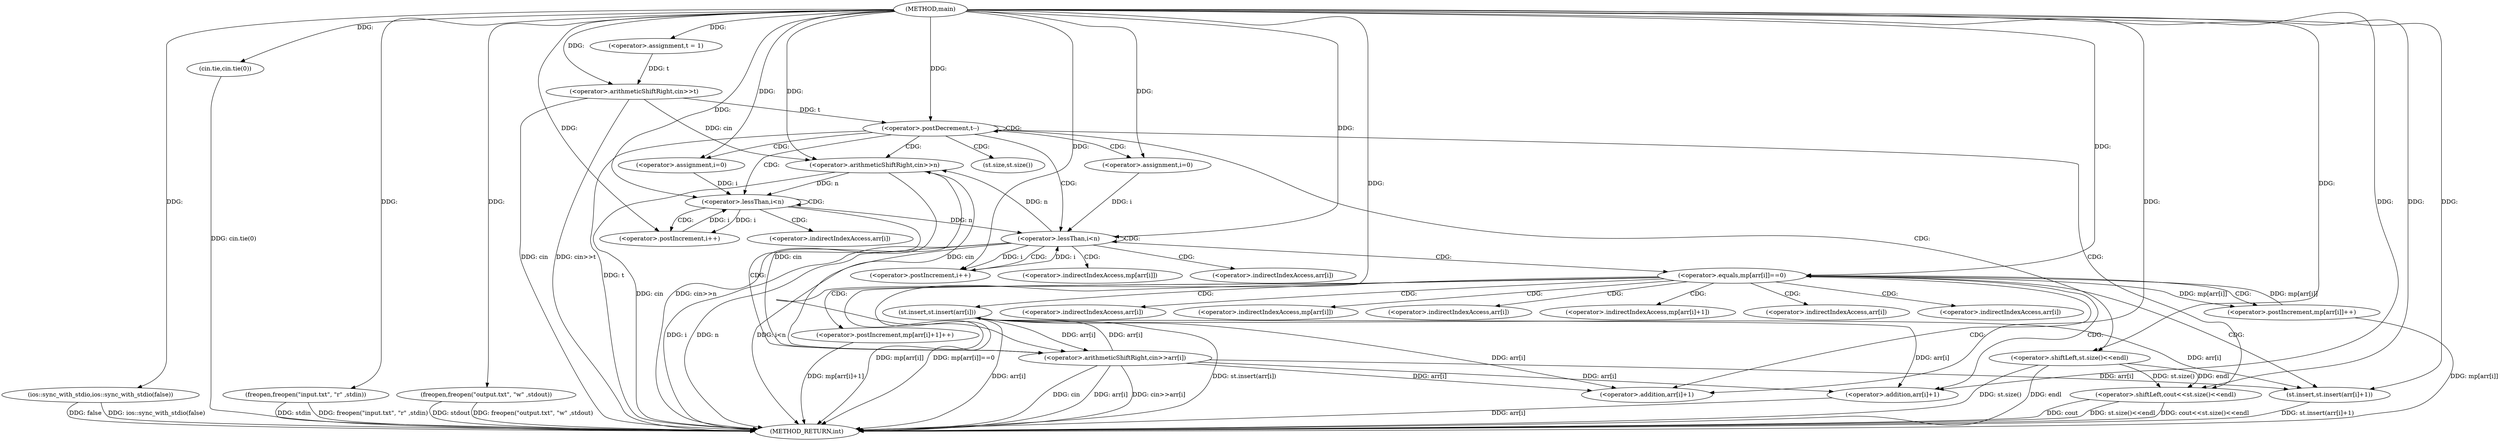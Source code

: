 digraph "main" {  
"1000763" [label = "(METHOD,main)" ]
"1000862" [label = "(METHOD_RETURN,int)" ]
"1000765" [label = "(ios::sync_with_stdio,ios::sync_with_stdio(false))" ]
"1000767" [label = "(cin.tie,cin.tie(0))" ]
"1000769" [label = "(freopen,freopen(\"input.txt\", \"r\" ,stdin))" ]
"1000773" [label = "(freopen,freopen(\"output.txt\", \"w\" ,stdout))" ]
"1000778" [label = "(<operator>.assignment,t = 1)" ]
"1000781" [label = "(<operator>.arithmeticShiftRight,cin>>t)" ]
"1000785" [label = "(<operator>.postDecrement,t--)" ]
"1000789" [label = "(<operator>.arithmeticShiftRight,cin>>n)" ]
"1000857" [label = "(<operator>.shiftLeft,cout<<st.size()<<endl)" ]
"1000796" [label = "(<operator>.assignment,i=0)" ]
"1000799" [label = "(<operator>.lessThan,i<n)" ]
"1000802" [label = "(<operator>.postIncrement,i++)" ]
"1000813" [label = "(<operator>.assignment,i=0)" ]
"1000816" [label = "(<operator>.lessThan,i<n)" ]
"1000819" [label = "(<operator>.postIncrement,i++)" ]
"1000805" [label = "(<operator>.arithmeticShiftRight,cin>>arr[i])" ]
"1000859" [label = "(<operator>.shiftLeft,st.size()<<endl)" ]
"1000823" [label = "(<operator>.equals,mp[arr[i]]==0)" ]
"1000831" [label = "(st.insert,st.insert(arr[i]))" ]
"1000835" [label = "(<operator>.postIncrement,mp[arr[i]]++)" ]
"1000843" [label = "(st.insert,st.insert(arr[i]+1))" ]
"1000849" [label = "(<operator>.postIncrement,mp[arr[i]+1]++)" ]
"1000844" [label = "(<operator>.addition,arr[i]+1)" ]
"1000852" [label = "(<operator>.addition,arr[i]+1)" ]
"1000860" [label = "(st.size,st.size())" ]
"1000807" [label = "(<operator>.indirectIndexAccess,arr[i])" ]
"1000824" [label = "(<operator>.indirectIndexAccess,mp[arr[i]])" ]
"1000826" [label = "(<operator>.indirectIndexAccess,arr[i])" ]
"1000832" [label = "(<operator>.indirectIndexAccess,arr[i])" ]
"1000836" [label = "(<operator>.indirectIndexAccess,mp[arr[i]])" ]
"1000838" [label = "(<operator>.indirectIndexAccess,arr[i])" ]
"1000850" [label = "(<operator>.indirectIndexAccess,mp[arr[i]+1])" ]
"1000845" [label = "(<operator>.indirectIndexAccess,arr[i])" ]
"1000853" [label = "(<operator>.indirectIndexAccess,arr[i])" ]
  "1000765" -> "1000862"  [ label = "DDG: ios::sync_with_stdio(false)"] 
  "1000767" -> "1000862"  [ label = "DDG: cin.tie(0)"] 
  "1000769" -> "1000862"  [ label = "DDG: freopen(\"input.txt\", \"r\" ,stdin)"] 
  "1000773" -> "1000862"  [ label = "DDG: freopen(\"output.txt\", \"w\" ,stdout)"] 
  "1000781" -> "1000862"  [ label = "DDG: cin"] 
  "1000781" -> "1000862"  [ label = "DDG: cin>>t"] 
  "1000785" -> "1000862"  [ label = "DDG: t"] 
  "1000789" -> "1000862"  [ label = "DDG: cin"] 
  "1000789" -> "1000862"  [ label = "DDG: cin>>n"] 
  "1000816" -> "1000862"  [ label = "DDG: i"] 
  "1000816" -> "1000862"  [ label = "DDG: n"] 
  "1000816" -> "1000862"  [ label = "DDG: i<n"] 
  "1000859" -> "1000862"  [ label = "DDG: st.size()"] 
  "1000857" -> "1000862"  [ label = "DDG: st.size()<<endl"] 
  "1000857" -> "1000862"  [ label = "DDG: cout<<st.size()<<endl"] 
  "1000823" -> "1000862"  [ label = "DDG: mp[arr[i]]"] 
  "1000823" -> "1000862"  [ label = "DDG: mp[arr[i]]==0"] 
  "1000843" -> "1000862"  [ label = "DDG: st.insert(arr[i]+1)"] 
  "1000852" -> "1000862"  [ label = "DDG: arr[i]"] 
  "1000849" -> "1000862"  [ label = "DDG: mp[arr[i]+1]"] 
  "1000831" -> "1000862"  [ label = "DDG: arr[i]"] 
  "1000831" -> "1000862"  [ label = "DDG: st.insert(arr[i])"] 
  "1000835" -> "1000862"  [ label = "DDG: mp[arr[i]]"] 
  "1000805" -> "1000862"  [ label = "DDG: cin"] 
  "1000805" -> "1000862"  [ label = "DDG: arr[i]"] 
  "1000805" -> "1000862"  [ label = "DDG: cin>>arr[i]"] 
  "1000857" -> "1000862"  [ label = "DDG: cout"] 
  "1000859" -> "1000862"  [ label = "DDG: endl"] 
  "1000765" -> "1000862"  [ label = "DDG: false"] 
  "1000769" -> "1000862"  [ label = "DDG: stdin"] 
  "1000773" -> "1000862"  [ label = "DDG: stdout"] 
  "1000763" -> "1000778"  [ label = "DDG: "] 
  "1000763" -> "1000765"  [ label = "DDG: "] 
  "1000763" -> "1000767"  [ label = "DDG: "] 
  "1000763" -> "1000769"  [ label = "DDG: "] 
  "1000763" -> "1000773"  [ label = "DDG: "] 
  "1000763" -> "1000781"  [ label = "DDG: "] 
  "1000778" -> "1000781"  [ label = "DDG: t"] 
  "1000781" -> "1000785"  [ label = "DDG: t"] 
  "1000763" -> "1000785"  [ label = "DDG: "] 
  "1000781" -> "1000789"  [ label = "DDG: cin"] 
  "1000805" -> "1000789"  [ label = "DDG: cin"] 
  "1000763" -> "1000789"  [ label = "DDG: "] 
  "1000816" -> "1000789"  [ label = "DDG: n"] 
  "1000763" -> "1000796"  [ label = "DDG: "] 
  "1000763" -> "1000813"  [ label = "DDG: "] 
  "1000763" -> "1000857"  [ label = "DDG: "] 
  "1000859" -> "1000857"  [ label = "DDG: st.size()"] 
  "1000859" -> "1000857"  [ label = "DDG: endl"] 
  "1000796" -> "1000799"  [ label = "DDG: i"] 
  "1000802" -> "1000799"  [ label = "DDG: i"] 
  "1000763" -> "1000799"  [ label = "DDG: "] 
  "1000789" -> "1000799"  [ label = "DDG: n"] 
  "1000799" -> "1000802"  [ label = "DDG: i"] 
  "1000763" -> "1000802"  [ label = "DDG: "] 
  "1000813" -> "1000816"  [ label = "DDG: i"] 
  "1000819" -> "1000816"  [ label = "DDG: i"] 
  "1000763" -> "1000816"  [ label = "DDG: "] 
  "1000799" -> "1000816"  [ label = "DDG: n"] 
  "1000816" -> "1000819"  [ label = "DDG: i"] 
  "1000763" -> "1000819"  [ label = "DDG: "] 
  "1000763" -> "1000859"  [ label = "DDG: "] 
  "1000789" -> "1000805"  [ label = "DDG: cin"] 
  "1000763" -> "1000805"  [ label = "DDG: "] 
  "1000831" -> "1000805"  [ label = "DDG: arr[i]"] 
  "1000835" -> "1000823"  [ label = "DDG: mp[arr[i]]"] 
  "1000763" -> "1000823"  [ label = "DDG: "] 
  "1000805" -> "1000831"  [ label = "DDG: arr[i]"] 
  "1000823" -> "1000835"  [ label = "DDG: mp[arr[i]]"] 
  "1000763" -> "1000843"  [ label = "DDG: "] 
  "1000831" -> "1000843"  [ label = "DDG: arr[i]"] 
  "1000805" -> "1000843"  [ label = "DDG: arr[i]"] 
  "1000831" -> "1000844"  [ label = "DDG: arr[i]"] 
  "1000805" -> "1000844"  [ label = "DDG: arr[i]"] 
  "1000763" -> "1000844"  [ label = "DDG: "] 
  "1000831" -> "1000852"  [ label = "DDG: arr[i]"] 
  "1000805" -> "1000852"  [ label = "DDG: arr[i]"] 
  "1000763" -> "1000852"  [ label = "DDG: "] 
  "1000785" -> "1000859"  [ label = "CDG: "] 
  "1000785" -> "1000785"  [ label = "CDG: "] 
  "1000785" -> "1000789"  [ label = "CDG: "] 
  "1000785" -> "1000799"  [ label = "CDG: "] 
  "1000785" -> "1000816"  [ label = "CDG: "] 
  "1000785" -> "1000796"  [ label = "CDG: "] 
  "1000785" -> "1000860"  [ label = "CDG: "] 
  "1000785" -> "1000813"  [ label = "CDG: "] 
  "1000785" -> "1000857"  [ label = "CDG: "] 
  "1000799" -> "1000807"  [ label = "CDG: "] 
  "1000799" -> "1000802"  [ label = "CDG: "] 
  "1000799" -> "1000799"  [ label = "CDG: "] 
  "1000799" -> "1000805"  [ label = "CDG: "] 
  "1000816" -> "1000819"  [ label = "CDG: "] 
  "1000816" -> "1000823"  [ label = "CDG: "] 
  "1000816" -> "1000816"  [ label = "CDG: "] 
  "1000816" -> "1000824"  [ label = "CDG: "] 
  "1000816" -> "1000826"  [ label = "CDG: "] 
  "1000823" -> "1000850"  [ label = "CDG: "] 
  "1000823" -> "1000832"  [ label = "CDG: "] 
  "1000823" -> "1000849"  [ label = "CDG: "] 
  "1000823" -> "1000853"  [ label = "CDG: "] 
  "1000823" -> "1000836"  [ label = "CDG: "] 
  "1000823" -> "1000838"  [ label = "CDG: "] 
  "1000823" -> "1000845"  [ label = "CDG: "] 
  "1000823" -> "1000831"  [ label = "CDG: "] 
  "1000823" -> "1000835"  [ label = "CDG: "] 
  "1000823" -> "1000844"  [ label = "CDG: "] 
  "1000823" -> "1000852"  [ label = "CDG: "] 
  "1000823" -> "1000843"  [ label = "CDG: "] 
}
